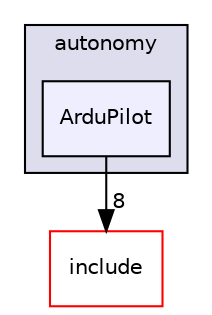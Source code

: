digraph "/root/scrimmage/scrimmage/src/plugins/autonomy/ArduPilot" {
  compound=true
  node [ fontsize="10", fontname="Helvetica"];
  edge [ labelfontsize="10", labelfontname="Helvetica"];
  subgraph clusterdir_9a5cd39d655c6343ef9bc0ff48b9632e {
    graph [ bgcolor="#ddddee", pencolor="black", label="autonomy" fontname="Helvetica", fontsize="10", URL="dir_9a5cd39d655c6343ef9bc0ff48b9632e.html"]
  dir_2ef9e075c777bf1665d0fb3577a929ec [shape=box, label="ArduPilot", style="filled", fillcolor="#eeeeff", pencolor="black", URL="dir_2ef9e075c777bf1665d0fb3577a929ec.html"];
  }
  dir_d44c64559bbebec7f509842c48db8b23 [shape=box label="include" fillcolor="white" style="filled" color="red" URL="dir_d44c64559bbebec7f509842c48db8b23.html"];
  dir_2ef9e075c777bf1665d0fb3577a929ec->dir_d44c64559bbebec7f509842c48db8b23 [headlabel="8", labeldistance=1.5 headhref="dir_000163_000004.html"];
}
